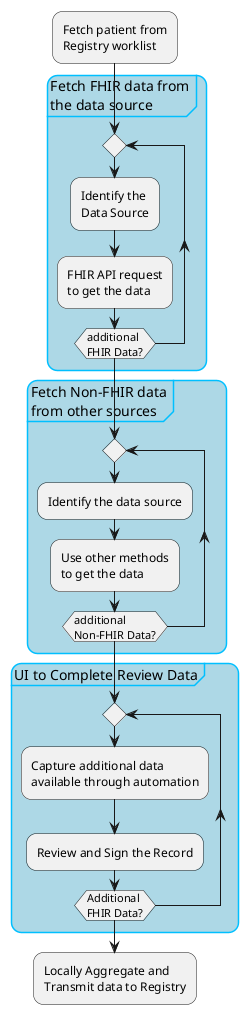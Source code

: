 @startuml
skinparam activityDiagram  {
backgroundColor DeepSkyBlue
BorderColor DarkSlateGray
ArrowColor Blue
}

skinparam Note {
BackgroundColor LightBlue
BorderColor Blue
}

skinparam roundcorner 20

skinparam partition {
FontName Arial
Style awesome
BorderColor DeepSkyBlue
BackgroundColor LightBlue
}
:Fetch patient from\nRegistry worklist;
partition "Fetch FHIR data from\nthe data source" {
    repeat
    :Identify the\nData Source;
    :FHIR API request\nto get the data;
    repeat while (additional\nFHIR Data?)
}

partition "Fetch Non-FHIR data\nfrom other sources" {
    repeat
    :Identify the data source;
    :Use other methods\nto get the data;
    repeat while (additional\nNon-FHIR Data?)
}

partition "UI to Complete Review Data" {
    repeat
    :Capture additional data\navailable through automation;
    :Review and Sign the Record;
    repeat while (Additional\nFHIR Data?)
}

:Locally Aggregate and\nTransmit data to Registry;
@enduml